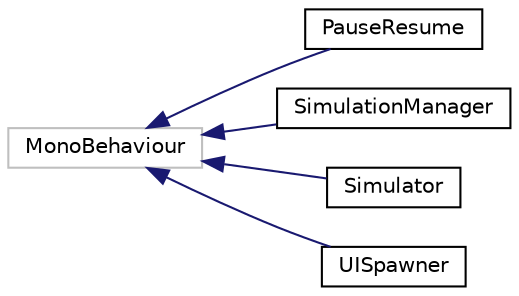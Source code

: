 digraph "Graphical Class Hierarchy"
{
 // LATEX_PDF_SIZE
  edge [fontname="Helvetica",fontsize="10",labelfontname="Helvetica",labelfontsize="10"];
  node [fontname="Helvetica",fontsize="10",shape=record];
  rankdir="LR";
  Node6 [label="MonoBehaviour",height=0.2,width=0.4,color="grey75", fillcolor="white", style="filled",tooltip=" "];
  Node6 -> Node0 [dir="back",color="midnightblue",fontsize="10",style="solid",fontname="Helvetica"];
  Node0 [label="PauseResume",height=0.2,width=0.4,color="black", fillcolor="white", style="filled",URL="$classPauseResume.html",tooltip="Class for mananging UI interactions."];
  Node6 -> Node8 [dir="back",color="midnightblue",fontsize="10",style="solid",fontname="Helvetica"];
  Node8 [label="SimulationManager",height=0.2,width=0.4,color="black", fillcolor="white", style="filled",URL="$classSimulationManager.html",tooltip="Class for managing the properites of all simulator instances."];
  Node6 -> Node9 [dir="back",color="midnightblue",fontsize="10",style="solid",fontname="Helvetica"];
  Node9 [label="Simulator",height=0.2,width=0.4,color="black", fillcolor="white", style="filled",URL="$classSimulator.html",tooltip="Class for managing the properites of a simulator instance."];
  Node6 -> Node10 [dir="back",color="midnightblue",fontsize="10",style="solid",fontname="Helvetica"];
  Node10 [label="UISpawner",height=0.2,width=0.4,color="black", fillcolor="white", style="filled",URL="$classUISpawner.html",tooltip="Class for managing UI interactions with simulator sub-menu."];
}
